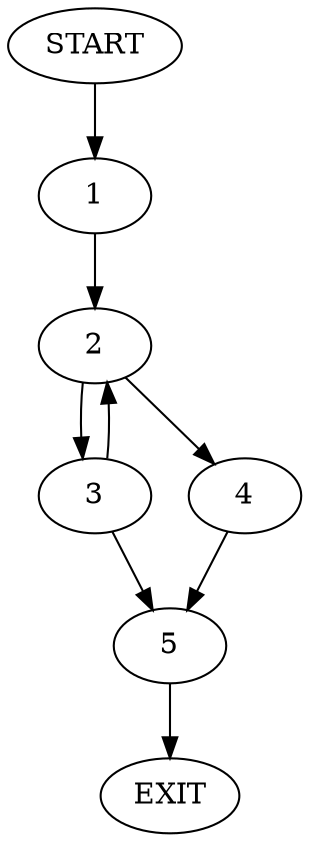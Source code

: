 digraph {
0 [label="START"]
6 [label="EXIT"]
0 -> 1
1 -> 2
2 -> 3
2 -> 4
4 -> 5
3 -> 2
3 -> 5
5 -> 6
}
